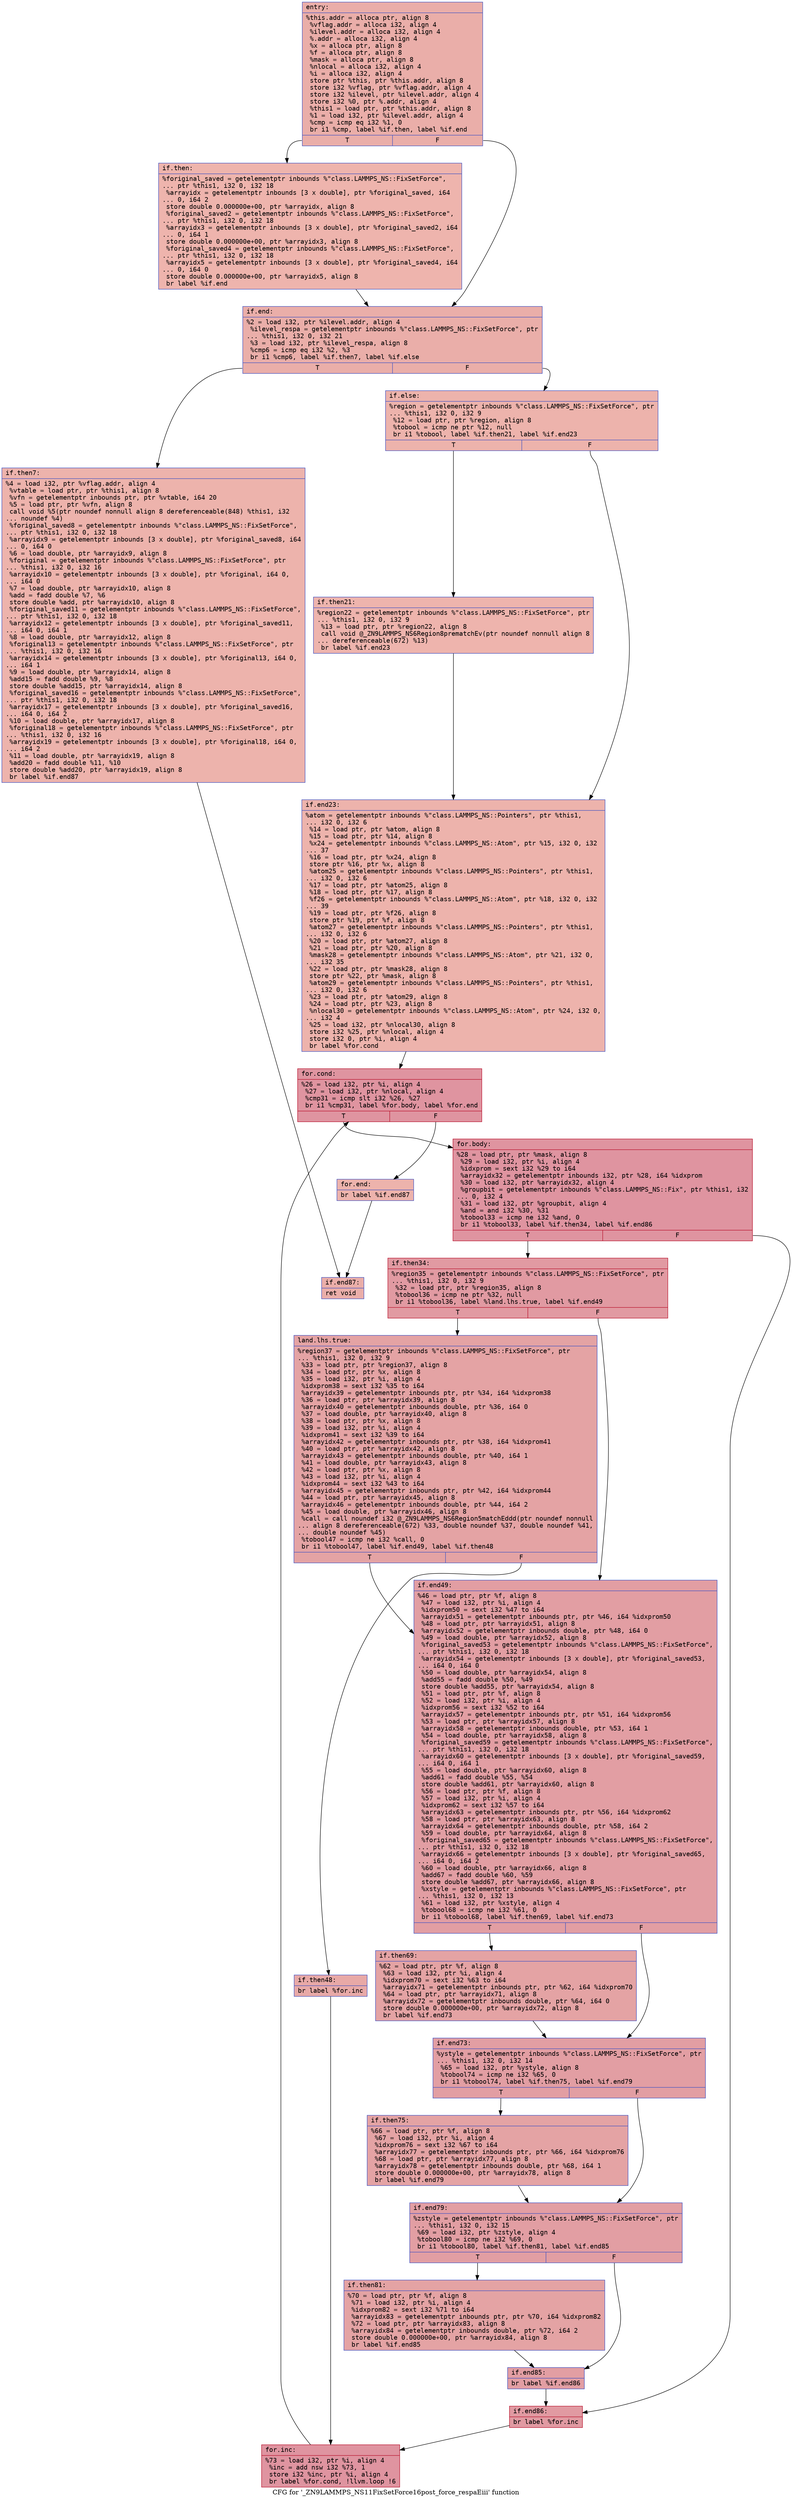 digraph "CFG for '_ZN9LAMMPS_NS11FixSetForce16post_force_respaEiii' function" {
	label="CFG for '_ZN9LAMMPS_NS11FixSetForce16post_force_respaEiii' function";

	Node0x561adfa3df60 [shape=record,color="#3d50c3ff", style=filled, fillcolor="#d0473d70" fontname="Courier",label="{entry:\l|  %this.addr = alloca ptr, align 8\l  %vflag.addr = alloca i32, align 4\l  %ilevel.addr = alloca i32, align 4\l  %.addr = alloca i32, align 4\l  %x = alloca ptr, align 8\l  %f = alloca ptr, align 8\l  %mask = alloca ptr, align 8\l  %nlocal = alloca i32, align 4\l  %i = alloca i32, align 4\l  store ptr %this, ptr %this.addr, align 8\l  store i32 %vflag, ptr %vflag.addr, align 4\l  store i32 %ilevel, ptr %ilevel.addr, align 4\l  store i32 %0, ptr %.addr, align 4\l  %this1 = load ptr, ptr %this.addr, align 8\l  %1 = load i32, ptr %ilevel.addr, align 4\l  %cmp = icmp eq i32 %1, 0\l  br i1 %cmp, label %if.then, label %if.end\l|{<s0>T|<s1>F}}"];
	Node0x561adfa3df60:s0 -> Node0x561adfa3e7c0[tooltip="entry -> if.then\nProbability 37.50%" ];
	Node0x561adfa3df60:s1 -> Node0x561adfa3e830[tooltip="entry -> if.end\nProbability 62.50%" ];
	Node0x561adfa3e7c0 [shape=record,color="#3d50c3ff", style=filled, fillcolor="#d8564670" fontname="Courier",label="{if.then:\l|  %foriginal_saved = getelementptr inbounds %\"class.LAMMPS_NS::FixSetForce\",\l... ptr %this1, i32 0, i32 18\l  %arrayidx = getelementptr inbounds [3 x double], ptr %foriginal_saved, i64\l... 0, i64 2\l  store double 0.000000e+00, ptr %arrayidx, align 8\l  %foriginal_saved2 = getelementptr inbounds %\"class.LAMMPS_NS::FixSetForce\",\l... ptr %this1, i32 0, i32 18\l  %arrayidx3 = getelementptr inbounds [3 x double], ptr %foriginal_saved2, i64\l... 0, i64 1\l  store double 0.000000e+00, ptr %arrayidx3, align 8\l  %foriginal_saved4 = getelementptr inbounds %\"class.LAMMPS_NS::FixSetForce\",\l... ptr %this1, i32 0, i32 18\l  %arrayidx5 = getelementptr inbounds [3 x double], ptr %foriginal_saved4, i64\l... 0, i64 0\l  store double 0.000000e+00, ptr %arrayidx5, align 8\l  br label %if.end\l}"];
	Node0x561adfa3e7c0 -> Node0x561adfa3e830[tooltip="if.then -> if.end\nProbability 100.00%" ];
	Node0x561adfa3e830 [shape=record,color="#3d50c3ff", style=filled, fillcolor="#d0473d70" fontname="Courier",label="{if.end:\l|  %2 = load i32, ptr %ilevel.addr, align 4\l  %ilevel_respa = getelementptr inbounds %\"class.LAMMPS_NS::FixSetForce\", ptr\l... %this1, i32 0, i32 21\l  %3 = load i32, ptr %ilevel_respa, align 8\l  %cmp6 = icmp eq i32 %2, %3\l  br i1 %cmp6, label %if.then7, label %if.else\l|{<s0>T|<s1>F}}"];
	Node0x561adfa3e830:s0 -> Node0x561adfa3e1d0[tooltip="if.end -> if.then7\nProbability 50.00%" ];
	Node0x561adfa3e830:s1 -> Node0x561adfa3e220[tooltip="if.end -> if.else\nProbability 50.00%" ];
	Node0x561adfa3e1d0 [shape=record,color="#3d50c3ff", style=filled, fillcolor="#d6524470" fontname="Courier",label="{if.then7:\l|  %4 = load i32, ptr %vflag.addr, align 4\l  %vtable = load ptr, ptr %this1, align 8\l  %vfn = getelementptr inbounds ptr, ptr %vtable, i64 20\l  %5 = load ptr, ptr %vfn, align 8\l  call void %5(ptr noundef nonnull align 8 dereferenceable(848) %this1, i32\l... noundef %4)\l  %foriginal_saved8 = getelementptr inbounds %\"class.LAMMPS_NS::FixSetForce\",\l... ptr %this1, i32 0, i32 18\l  %arrayidx9 = getelementptr inbounds [3 x double], ptr %foriginal_saved8, i64\l... 0, i64 0\l  %6 = load double, ptr %arrayidx9, align 8\l  %foriginal = getelementptr inbounds %\"class.LAMMPS_NS::FixSetForce\", ptr\l... %this1, i32 0, i32 16\l  %arrayidx10 = getelementptr inbounds [3 x double], ptr %foriginal, i64 0,\l... i64 0\l  %7 = load double, ptr %arrayidx10, align 8\l  %add = fadd double %7, %6\l  store double %add, ptr %arrayidx10, align 8\l  %foriginal_saved11 = getelementptr inbounds %\"class.LAMMPS_NS::FixSetForce\",\l... ptr %this1, i32 0, i32 18\l  %arrayidx12 = getelementptr inbounds [3 x double], ptr %foriginal_saved11,\l... i64 0, i64 1\l  %8 = load double, ptr %arrayidx12, align 8\l  %foriginal13 = getelementptr inbounds %\"class.LAMMPS_NS::FixSetForce\", ptr\l... %this1, i32 0, i32 16\l  %arrayidx14 = getelementptr inbounds [3 x double], ptr %foriginal13, i64 0,\l... i64 1\l  %9 = load double, ptr %arrayidx14, align 8\l  %add15 = fadd double %9, %8\l  store double %add15, ptr %arrayidx14, align 8\l  %foriginal_saved16 = getelementptr inbounds %\"class.LAMMPS_NS::FixSetForce\",\l... ptr %this1, i32 0, i32 18\l  %arrayidx17 = getelementptr inbounds [3 x double], ptr %foriginal_saved16,\l... i64 0, i64 2\l  %10 = load double, ptr %arrayidx17, align 8\l  %foriginal18 = getelementptr inbounds %\"class.LAMMPS_NS::FixSetForce\", ptr\l... %this1, i32 0, i32 16\l  %arrayidx19 = getelementptr inbounds [3 x double], ptr %foriginal18, i64 0,\l... i64 2\l  %11 = load double, ptr %arrayidx19, align 8\l  %add20 = fadd double %11, %10\l  store double %add20, ptr %arrayidx19, align 8\l  br label %if.end87\l}"];
	Node0x561adfa3e1d0 -> Node0x561adfa411b0[tooltip="if.then7 -> if.end87\nProbability 100.00%" ];
	Node0x561adfa3e220 [shape=record,color="#3d50c3ff", style=filled, fillcolor="#d6524470" fontname="Courier",label="{if.else:\l|  %region = getelementptr inbounds %\"class.LAMMPS_NS::FixSetForce\", ptr\l... %this1, i32 0, i32 9\l  %12 = load ptr, ptr %region, align 8\l  %tobool = icmp ne ptr %12, null\l  br i1 %tobool, label %if.then21, label %if.end23\l|{<s0>T|<s1>F}}"];
	Node0x561adfa3e220:s0 -> Node0x561adfa414b0[tooltip="if.else -> if.then21\nProbability 62.50%" ];
	Node0x561adfa3e220:s1 -> Node0x561adfa41500[tooltip="if.else -> if.end23\nProbability 37.50%" ];
	Node0x561adfa414b0 [shape=record,color="#3d50c3ff", style=filled, fillcolor="#d8564670" fontname="Courier",label="{if.then21:\l|  %region22 = getelementptr inbounds %\"class.LAMMPS_NS::FixSetForce\", ptr\l... %this1, i32 0, i32 9\l  %13 = load ptr, ptr %region22, align 8\l  call void @_ZN9LAMMPS_NS6Region8prematchEv(ptr noundef nonnull align 8\l... dereferenceable(672) %13)\l  br label %if.end23\l}"];
	Node0x561adfa414b0 -> Node0x561adfa41500[tooltip="if.then21 -> if.end23\nProbability 100.00%" ];
	Node0x561adfa41500 [shape=record,color="#3d50c3ff", style=filled, fillcolor="#d6524470" fontname="Courier",label="{if.end23:\l|  %atom = getelementptr inbounds %\"class.LAMMPS_NS::Pointers\", ptr %this1,\l... i32 0, i32 6\l  %14 = load ptr, ptr %atom, align 8\l  %15 = load ptr, ptr %14, align 8\l  %x24 = getelementptr inbounds %\"class.LAMMPS_NS::Atom\", ptr %15, i32 0, i32\l... 37\l  %16 = load ptr, ptr %x24, align 8\l  store ptr %16, ptr %x, align 8\l  %atom25 = getelementptr inbounds %\"class.LAMMPS_NS::Pointers\", ptr %this1,\l... i32 0, i32 6\l  %17 = load ptr, ptr %atom25, align 8\l  %18 = load ptr, ptr %17, align 8\l  %f26 = getelementptr inbounds %\"class.LAMMPS_NS::Atom\", ptr %18, i32 0, i32\l... 39\l  %19 = load ptr, ptr %f26, align 8\l  store ptr %19, ptr %f, align 8\l  %atom27 = getelementptr inbounds %\"class.LAMMPS_NS::Pointers\", ptr %this1,\l... i32 0, i32 6\l  %20 = load ptr, ptr %atom27, align 8\l  %21 = load ptr, ptr %20, align 8\l  %mask28 = getelementptr inbounds %\"class.LAMMPS_NS::Atom\", ptr %21, i32 0,\l... i32 35\l  %22 = load ptr, ptr %mask28, align 8\l  store ptr %22, ptr %mask, align 8\l  %atom29 = getelementptr inbounds %\"class.LAMMPS_NS::Pointers\", ptr %this1,\l... i32 0, i32 6\l  %23 = load ptr, ptr %atom29, align 8\l  %24 = load ptr, ptr %23, align 8\l  %nlocal30 = getelementptr inbounds %\"class.LAMMPS_NS::Atom\", ptr %24, i32 0,\l... i32 4\l  %25 = load i32, ptr %nlocal30, align 8\l  store i32 %25, ptr %nlocal, align 4\l  store i32 0, ptr %i, align 4\l  br label %for.cond\l}"];
	Node0x561adfa41500 -> Node0x561adfa20cb0[tooltip="if.end23 -> for.cond\nProbability 100.00%" ];
	Node0x561adfa20cb0 [shape=record,color="#b70d28ff", style=filled, fillcolor="#b70d2870" fontname="Courier",label="{for.cond:\l|  %26 = load i32, ptr %i, align 4\l  %27 = load i32, ptr %nlocal, align 4\l  %cmp31 = icmp slt i32 %26, %27\l  br i1 %cmp31, label %for.body, label %for.end\l|{<s0>T|<s1>F}}"];
	Node0x561adfa20cb0:s0 -> Node0x561adfa42d60[tooltip="for.cond -> for.body\nProbability 96.88%" ];
	Node0x561adfa20cb0:s1 -> Node0x561adfa42db0[tooltip="for.cond -> for.end\nProbability 3.12%" ];
	Node0x561adfa42d60 [shape=record,color="#b70d28ff", style=filled, fillcolor="#b70d2870" fontname="Courier",label="{for.body:\l|  %28 = load ptr, ptr %mask, align 8\l  %29 = load i32, ptr %i, align 4\l  %idxprom = sext i32 %29 to i64\l  %arrayidx32 = getelementptr inbounds i32, ptr %28, i64 %idxprom\l  %30 = load i32, ptr %arrayidx32, align 4\l  %groupbit = getelementptr inbounds %\"class.LAMMPS_NS::Fix\", ptr %this1, i32\l... 0, i32 4\l  %31 = load i32, ptr %groupbit, align 4\l  %and = and i32 %30, %31\l  %tobool33 = icmp ne i32 %and, 0\l  br i1 %tobool33, label %if.then34, label %if.end86\l|{<s0>T|<s1>F}}"];
	Node0x561adfa42d60:s0 -> Node0x561adfa43490[tooltip="for.body -> if.then34\nProbability 62.50%" ];
	Node0x561adfa42d60:s1 -> Node0x561adfa43510[tooltip="for.body -> if.end86\nProbability 37.50%" ];
	Node0x561adfa43490 [shape=record,color="#b70d28ff", style=filled, fillcolor="#bb1b2c70" fontname="Courier",label="{if.then34:\l|  %region35 = getelementptr inbounds %\"class.LAMMPS_NS::FixSetForce\", ptr\l... %this1, i32 0, i32 9\l  %32 = load ptr, ptr %region35, align 8\l  %tobool36 = icmp ne ptr %32, null\l  br i1 %tobool36, label %land.lhs.true, label %if.end49\l|{<s0>T|<s1>F}}"];
	Node0x561adfa43490:s0 -> Node0x561adfa43870[tooltip="if.then34 -> land.lhs.true\nProbability 62.50%" ];
	Node0x561adfa43490:s1 -> Node0x561adfa438f0[tooltip="if.then34 -> if.end49\nProbability 37.50%" ];
	Node0x561adfa43870 [shape=record,color="#3d50c3ff", style=filled, fillcolor="#c32e3170" fontname="Courier",label="{land.lhs.true:\l|  %region37 = getelementptr inbounds %\"class.LAMMPS_NS::FixSetForce\", ptr\l... %this1, i32 0, i32 9\l  %33 = load ptr, ptr %region37, align 8\l  %34 = load ptr, ptr %x, align 8\l  %35 = load i32, ptr %i, align 4\l  %idxprom38 = sext i32 %35 to i64\l  %arrayidx39 = getelementptr inbounds ptr, ptr %34, i64 %idxprom38\l  %36 = load ptr, ptr %arrayidx39, align 8\l  %arrayidx40 = getelementptr inbounds double, ptr %36, i64 0\l  %37 = load double, ptr %arrayidx40, align 8\l  %38 = load ptr, ptr %x, align 8\l  %39 = load i32, ptr %i, align 4\l  %idxprom41 = sext i32 %39 to i64\l  %arrayidx42 = getelementptr inbounds ptr, ptr %38, i64 %idxprom41\l  %40 = load ptr, ptr %arrayidx42, align 8\l  %arrayidx43 = getelementptr inbounds double, ptr %40, i64 1\l  %41 = load double, ptr %arrayidx43, align 8\l  %42 = load ptr, ptr %x, align 8\l  %43 = load i32, ptr %i, align 4\l  %idxprom44 = sext i32 %43 to i64\l  %arrayidx45 = getelementptr inbounds ptr, ptr %42, i64 %idxprom44\l  %44 = load ptr, ptr %arrayidx45, align 8\l  %arrayidx46 = getelementptr inbounds double, ptr %44, i64 2\l  %45 = load double, ptr %arrayidx46, align 8\l  %call = call noundef i32 @_ZN9LAMMPS_NS6Region5matchEddd(ptr noundef nonnull\l... align 8 dereferenceable(672) %33, double noundef %37, double noundef %41,\l... double noundef %45)\l  %tobool47 = icmp ne i32 %call, 0\l  br i1 %tobool47, label %if.end49, label %if.then48\l|{<s0>T|<s1>F}}"];
	Node0x561adfa43870:s0 -> Node0x561adfa438f0[tooltip="land.lhs.true -> if.end49\nProbability 62.50%" ];
	Node0x561adfa43870:s1 -> Node0x561adfa44ad0[tooltip="land.lhs.true -> if.then48\nProbability 37.50%" ];
	Node0x561adfa44ad0 [shape=record,color="#3d50c3ff", style=filled, fillcolor="#ca3b3770" fontname="Courier",label="{if.then48:\l|  br label %for.inc\l}"];
	Node0x561adfa44ad0 -> Node0x561adfa44bd0[tooltip="if.then48 -> for.inc\nProbability 100.00%" ];
	Node0x561adfa438f0 [shape=record,color="#3d50c3ff", style=filled, fillcolor="#be242e70" fontname="Courier",label="{if.end49:\l|  %46 = load ptr, ptr %f, align 8\l  %47 = load i32, ptr %i, align 4\l  %idxprom50 = sext i32 %47 to i64\l  %arrayidx51 = getelementptr inbounds ptr, ptr %46, i64 %idxprom50\l  %48 = load ptr, ptr %arrayidx51, align 8\l  %arrayidx52 = getelementptr inbounds double, ptr %48, i64 0\l  %49 = load double, ptr %arrayidx52, align 8\l  %foriginal_saved53 = getelementptr inbounds %\"class.LAMMPS_NS::FixSetForce\",\l... ptr %this1, i32 0, i32 18\l  %arrayidx54 = getelementptr inbounds [3 x double], ptr %foriginal_saved53,\l... i64 0, i64 0\l  %50 = load double, ptr %arrayidx54, align 8\l  %add55 = fadd double %50, %49\l  store double %add55, ptr %arrayidx54, align 8\l  %51 = load ptr, ptr %f, align 8\l  %52 = load i32, ptr %i, align 4\l  %idxprom56 = sext i32 %52 to i64\l  %arrayidx57 = getelementptr inbounds ptr, ptr %51, i64 %idxprom56\l  %53 = load ptr, ptr %arrayidx57, align 8\l  %arrayidx58 = getelementptr inbounds double, ptr %53, i64 1\l  %54 = load double, ptr %arrayidx58, align 8\l  %foriginal_saved59 = getelementptr inbounds %\"class.LAMMPS_NS::FixSetForce\",\l... ptr %this1, i32 0, i32 18\l  %arrayidx60 = getelementptr inbounds [3 x double], ptr %foriginal_saved59,\l... i64 0, i64 1\l  %55 = load double, ptr %arrayidx60, align 8\l  %add61 = fadd double %55, %54\l  store double %add61, ptr %arrayidx60, align 8\l  %56 = load ptr, ptr %f, align 8\l  %57 = load i32, ptr %i, align 4\l  %idxprom62 = sext i32 %57 to i64\l  %arrayidx63 = getelementptr inbounds ptr, ptr %56, i64 %idxprom62\l  %58 = load ptr, ptr %arrayidx63, align 8\l  %arrayidx64 = getelementptr inbounds double, ptr %58, i64 2\l  %59 = load double, ptr %arrayidx64, align 8\l  %foriginal_saved65 = getelementptr inbounds %\"class.LAMMPS_NS::FixSetForce\",\l... ptr %this1, i32 0, i32 18\l  %arrayidx66 = getelementptr inbounds [3 x double], ptr %foriginal_saved65,\l... i64 0, i64 2\l  %60 = load double, ptr %arrayidx66, align 8\l  %add67 = fadd double %60, %59\l  store double %add67, ptr %arrayidx66, align 8\l  %xstyle = getelementptr inbounds %\"class.LAMMPS_NS::FixSetForce\", ptr\l... %this1, i32 0, i32 13\l  %61 = load i32, ptr %xstyle, align 4\l  %tobool68 = icmp ne i32 %61, 0\l  br i1 %tobool68, label %if.then69, label %if.end73\l|{<s0>T|<s1>F}}"];
	Node0x561adfa438f0:s0 -> Node0x561adfa474d0[tooltip="if.end49 -> if.then69\nProbability 62.50%" ];
	Node0x561adfa438f0:s1 -> Node0x561adfa47550[tooltip="if.end49 -> if.end73\nProbability 37.50%" ];
	Node0x561adfa474d0 [shape=record,color="#3d50c3ff", style=filled, fillcolor="#c32e3170" fontname="Courier",label="{if.then69:\l|  %62 = load ptr, ptr %f, align 8\l  %63 = load i32, ptr %i, align 4\l  %idxprom70 = sext i32 %63 to i64\l  %arrayidx71 = getelementptr inbounds ptr, ptr %62, i64 %idxprom70\l  %64 = load ptr, ptr %arrayidx71, align 8\l  %arrayidx72 = getelementptr inbounds double, ptr %64, i64 0\l  store double 0.000000e+00, ptr %arrayidx72, align 8\l  br label %if.end73\l}"];
	Node0x561adfa474d0 -> Node0x561adfa47550[tooltip="if.then69 -> if.end73\nProbability 100.00%" ];
	Node0x561adfa47550 [shape=record,color="#3d50c3ff", style=filled, fillcolor="#be242e70" fontname="Courier",label="{if.end73:\l|  %ystyle = getelementptr inbounds %\"class.LAMMPS_NS::FixSetForce\", ptr\l... %this1, i32 0, i32 14\l  %65 = load i32, ptr %ystyle, align 8\l  %tobool74 = icmp ne i32 %65, 0\l  br i1 %tobool74, label %if.then75, label %if.end79\l|{<s0>T|<s1>F}}"];
	Node0x561adfa47550:s0 -> Node0x561adfa47d40[tooltip="if.end73 -> if.then75\nProbability 62.50%" ];
	Node0x561adfa47550:s1 -> Node0x561adfa47dc0[tooltip="if.end73 -> if.end79\nProbability 37.50%" ];
	Node0x561adfa47d40 [shape=record,color="#3d50c3ff", style=filled, fillcolor="#c32e3170" fontname="Courier",label="{if.then75:\l|  %66 = load ptr, ptr %f, align 8\l  %67 = load i32, ptr %i, align 4\l  %idxprom76 = sext i32 %67 to i64\l  %arrayidx77 = getelementptr inbounds ptr, ptr %66, i64 %idxprom76\l  %68 = load ptr, ptr %arrayidx77, align 8\l  %arrayidx78 = getelementptr inbounds double, ptr %68, i64 1\l  store double 0.000000e+00, ptr %arrayidx78, align 8\l  br label %if.end79\l}"];
	Node0x561adfa47d40 -> Node0x561adfa47dc0[tooltip="if.then75 -> if.end79\nProbability 100.00%" ];
	Node0x561adfa47dc0 [shape=record,color="#3d50c3ff", style=filled, fillcolor="#be242e70" fontname="Courier",label="{if.end79:\l|  %zstyle = getelementptr inbounds %\"class.LAMMPS_NS::FixSetForce\", ptr\l... %this1, i32 0, i32 15\l  %69 = load i32, ptr %zstyle, align 4\l  %tobool80 = icmp ne i32 %69, 0\l  br i1 %tobool80, label %if.then81, label %if.end85\l|{<s0>T|<s1>F}}"];
	Node0x561adfa47dc0:s0 -> Node0x561adfa485e0[tooltip="if.end79 -> if.then81\nProbability 62.50%" ];
	Node0x561adfa47dc0:s1 -> Node0x561adfa48660[tooltip="if.end79 -> if.end85\nProbability 37.50%" ];
	Node0x561adfa485e0 [shape=record,color="#3d50c3ff", style=filled, fillcolor="#c32e3170" fontname="Courier",label="{if.then81:\l|  %70 = load ptr, ptr %f, align 8\l  %71 = load i32, ptr %i, align 4\l  %idxprom82 = sext i32 %71 to i64\l  %arrayidx83 = getelementptr inbounds ptr, ptr %70, i64 %idxprom82\l  %72 = load ptr, ptr %arrayidx83, align 8\l  %arrayidx84 = getelementptr inbounds double, ptr %72, i64 2\l  store double 0.000000e+00, ptr %arrayidx84, align 8\l  br label %if.end85\l}"];
	Node0x561adfa485e0 -> Node0x561adfa48660[tooltip="if.then81 -> if.end85\nProbability 100.00%" ];
	Node0x561adfa48660 [shape=record,color="#3d50c3ff", style=filled, fillcolor="#be242e70" fontname="Courier",label="{if.end85:\l|  br label %if.end86\l}"];
	Node0x561adfa48660 -> Node0x561adfa43510[tooltip="if.end85 -> if.end86\nProbability 100.00%" ];
	Node0x561adfa43510 [shape=record,color="#b70d28ff", style=filled, fillcolor="#bb1b2c70" fontname="Courier",label="{if.end86:\l|  br label %for.inc\l}"];
	Node0x561adfa43510 -> Node0x561adfa44bd0[tooltip="if.end86 -> for.inc\nProbability 100.00%" ];
	Node0x561adfa44bd0 [shape=record,color="#b70d28ff", style=filled, fillcolor="#b70d2870" fontname="Courier",label="{for.inc:\l|  %73 = load i32, ptr %i, align 4\l  %inc = add nsw i32 %73, 1\l  store i32 %inc, ptr %i, align 4\l  br label %for.cond, !llvm.loop !6\l}"];
	Node0x561adfa44bd0 -> Node0x561adfa20cb0[tooltip="for.inc -> for.cond\nProbability 100.00%" ];
	Node0x561adfa42db0 [shape=record,color="#3d50c3ff", style=filled, fillcolor="#d6524470" fontname="Courier",label="{for.end:\l|  br label %if.end87\l}"];
	Node0x561adfa42db0 -> Node0x561adfa411b0[tooltip="for.end -> if.end87\nProbability 100.00%" ];
	Node0x561adfa411b0 [shape=record,color="#3d50c3ff", style=filled, fillcolor="#d0473d70" fontname="Courier",label="{if.end87:\l|  ret void\l}"];
}
